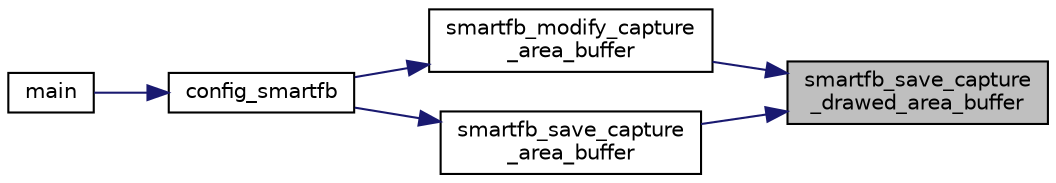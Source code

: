 digraph "smartfb_save_capture_drawed_area_buffer"
{
 // INTERACTIVE_SVG=YES
 // LATEX_PDF_SIZE
  bgcolor="transparent";
  edge [fontname="Helvetica",fontsize="10",labelfontname="Helvetica",labelfontsize="10"];
  node [fontname="Helvetica",fontsize="10",shape=record];
  rankdir="RL";
  Node1 [label="smartfb_save_capture\l_drawed_area_buffer",height=0.2,width=0.4,color="black", fillcolor="grey75", style="filled", fontcolor="black",tooltip=" "];
  Node1 -> Node2 [dir="back",color="midnightblue",fontsize="10",style="solid",fontname="Helvetica"];
  Node2 [label="smartfb_modify_capture\l_area_buffer",height=0.2,width=0.4,color="black",URL="$df/d1d/group__SmartFB-api.html#gaeeb35a845e3c52ef7d5a16a340cf158f",tooltip=" "];
  Node2 -> Node3 [dir="back",color="midnightblue",fontsize="10",style="solid",fontname="Helvetica"];
  Node3 [label="config_smartfb",height=0.2,width=0.4,color="black",URL="$dc/d60/test__smartfb_8c.html#a76f4f3e6e9161f07299e1e363c60aa8d",tooltip=" "];
  Node3 -> Node4 [dir="back",color="midnightblue",fontsize="10",style="solid",fontname="Helvetica"];
  Node4 [label="main",height=0.2,width=0.4,color="black",URL="$dc/d60/test__smartfb_8c.html#a3c04138a5bfe5d72780bb7e82a18e627",tooltip=" "];
  Node1 -> Node5 [dir="back",color="midnightblue",fontsize="10",style="solid",fontname="Helvetica"];
  Node5 [label="smartfb_save_capture\l_area_buffer",height=0.2,width=0.4,color="black",URL="$df/d1d/group__SmartFB-api.html#ga30a430d8f0ce139fc7a9c669484761d2",tooltip=" "];
  Node5 -> Node3 [dir="back",color="midnightblue",fontsize="10",style="solid",fontname="Helvetica"];
}
